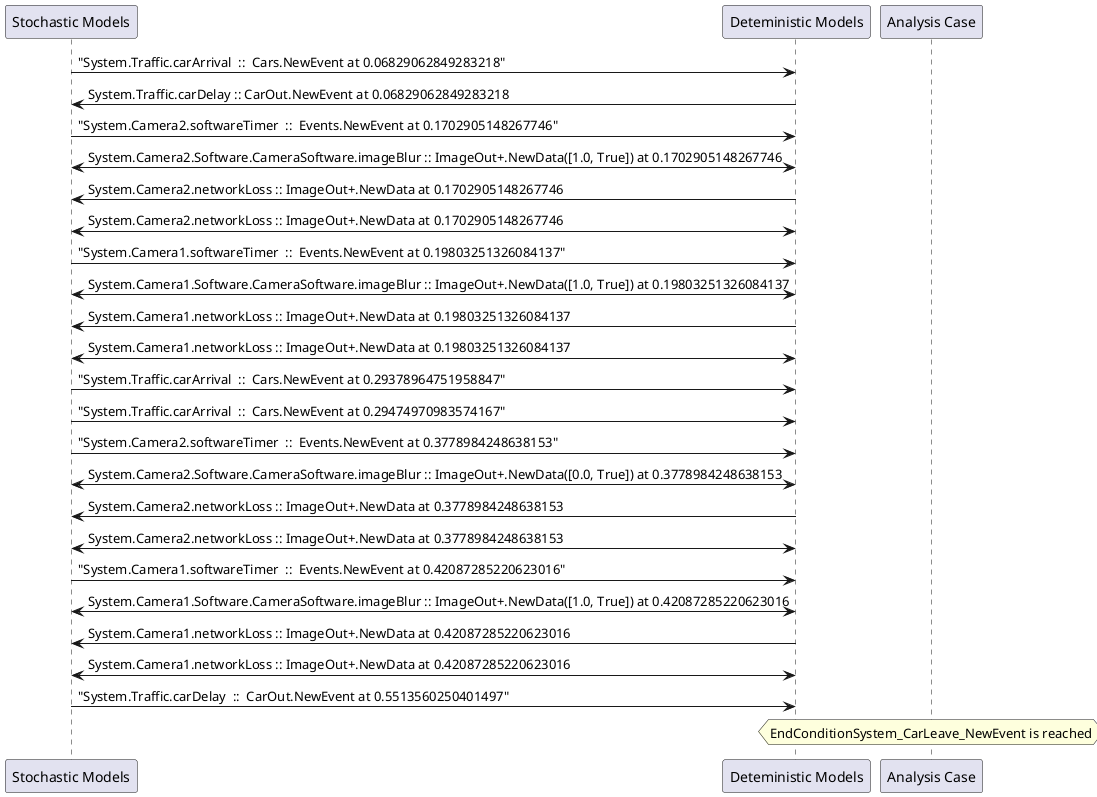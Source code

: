 
	@startuml
	participant "Stochastic Models" as stochmodel
	participant "Deteministic Models" as detmodel
	participant "Analysis Case" as analysis
	{32051_stop} stochmodel -> detmodel : "System.Traffic.carArrival  ::  Cars.NewEvent at 0.06829062849283218"
{32060_start} detmodel -> stochmodel : System.Traffic.carDelay :: CarOut.NewEvent at 0.06829062849283218
{32035_stop} stochmodel -> detmodel : "System.Camera2.softwareTimer  ::  Events.NewEvent at 0.1702905148267746"
detmodel <-> stochmodel : System.Camera2.Software.CameraSoftware.imageBlur :: ImageOut+.NewData([1.0, True]) at 0.1702905148267746
detmodel -> stochmodel : System.Camera2.networkLoss :: ImageOut+.NewData at 0.1702905148267746
detmodel <-> stochmodel : System.Camera2.networkLoss :: ImageOut+.NewData at 0.1702905148267746
{32020_stop} stochmodel -> detmodel : "System.Camera1.softwareTimer  ::  Events.NewEvent at 0.19803251326084137"
detmodel <-> stochmodel : System.Camera1.Software.CameraSoftware.imageBlur :: ImageOut+.NewData([1.0, True]) at 0.19803251326084137
detmodel -> stochmodel : System.Camera1.networkLoss :: ImageOut+.NewData at 0.19803251326084137
detmodel <-> stochmodel : System.Camera1.networkLoss :: ImageOut+.NewData at 0.19803251326084137
{32052_stop} stochmodel -> detmodel : "System.Traffic.carArrival  ::  Cars.NewEvent at 0.29378964751958847"
{32053_stop} stochmodel -> detmodel : "System.Traffic.carArrival  ::  Cars.NewEvent at 0.29474970983574167"
{32036_stop} stochmodel -> detmodel : "System.Camera2.softwareTimer  ::  Events.NewEvent at 0.3778984248638153"
detmodel <-> stochmodel : System.Camera2.Software.CameraSoftware.imageBlur :: ImageOut+.NewData([0.0, True]) at 0.3778984248638153
detmodel -> stochmodel : System.Camera2.networkLoss :: ImageOut+.NewData at 0.3778984248638153
detmodel <-> stochmodel : System.Camera2.networkLoss :: ImageOut+.NewData at 0.3778984248638153
{32021_stop} stochmodel -> detmodel : "System.Camera1.softwareTimer  ::  Events.NewEvent at 0.42087285220623016"
detmodel <-> stochmodel : System.Camera1.Software.CameraSoftware.imageBlur :: ImageOut+.NewData([1.0, True]) at 0.42087285220623016
detmodel -> stochmodel : System.Camera1.networkLoss :: ImageOut+.NewData at 0.42087285220623016
detmodel <-> stochmodel : System.Camera1.networkLoss :: ImageOut+.NewData at 0.42087285220623016
{32060_stop} stochmodel -> detmodel : "System.Traffic.carDelay  ::  CarOut.NewEvent at 0.5513560250401497"
{32060_start} <-> {32060_stop} : delay
hnote over analysis 
EndConditionSystem_CarLeave_NewEvent is reached
endnote
@enduml